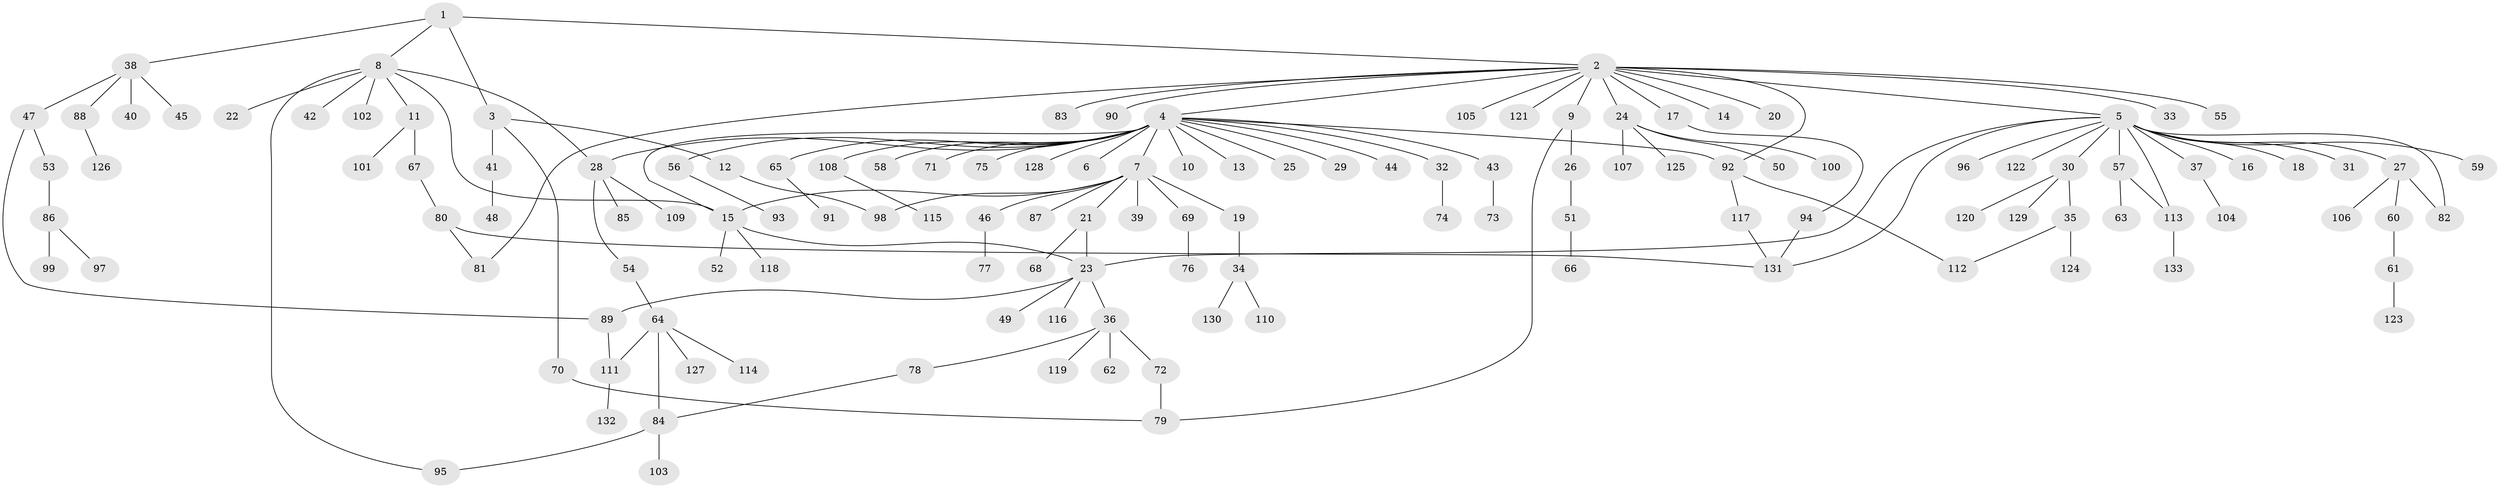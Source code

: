 // Generated by graph-tools (version 1.1) at 2025/01/03/09/25 03:01:43]
// undirected, 133 vertices, 152 edges
graph export_dot {
graph [start="1"]
  node [color=gray90,style=filled];
  1;
  2;
  3;
  4;
  5;
  6;
  7;
  8;
  9;
  10;
  11;
  12;
  13;
  14;
  15;
  16;
  17;
  18;
  19;
  20;
  21;
  22;
  23;
  24;
  25;
  26;
  27;
  28;
  29;
  30;
  31;
  32;
  33;
  34;
  35;
  36;
  37;
  38;
  39;
  40;
  41;
  42;
  43;
  44;
  45;
  46;
  47;
  48;
  49;
  50;
  51;
  52;
  53;
  54;
  55;
  56;
  57;
  58;
  59;
  60;
  61;
  62;
  63;
  64;
  65;
  66;
  67;
  68;
  69;
  70;
  71;
  72;
  73;
  74;
  75;
  76;
  77;
  78;
  79;
  80;
  81;
  82;
  83;
  84;
  85;
  86;
  87;
  88;
  89;
  90;
  91;
  92;
  93;
  94;
  95;
  96;
  97;
  98;
  99;
  100;
  101;
  102;
  103;
  104;
  105;
  106;
  107;
  108;
  109;
  110;
  111;
  112;
  113;
  114;
  115;
  116;
  117;
  118;
  119;
  120;
  121;
  122;
  123;
  124;
  125;
  126;
  127;
  128;
  129;
  130;
  131;
  132;
  133;
  1 -- 2;
  1 -- 3;
  1 -- 8;
  1 -- 38;
  2 -- 4;
  2 -- 5;
  2 -- 9;
  2 -- 14;
  2 -- 17;
  2 -- 20;
  2 -- 24;
  2 -- 33;
  2 -- 55;
  2 -- 81;
  2 -- 83;
  2 -- 90;
  2 -- 92;
  2 -- 105;
  2 -- 121;
  3 -- 12;
  3 -- 41;
  3 -- 70;
  4 -- 6;
  4 -- 7;
  4 -- 10;
  4 -- 13;
  4 -- 15;
  4 -- 25;
  4 -- 28;
  4 -- 29;
  4 -- 32;
  4 -- 43;
  4 -- 44;
  4 -- 56;
  4 -- 58;
  4 -- 65;
  4 -- 71;
  4 -- 75;
  4 -- 92;
  4 -- 108;
  4 -- 128;
  5 -- 16;
  5 -- 18;
  5 -- 23;
  5 -- 27;
  5 -- 30;
  5 -- 31;
  5 -- 37;
  5 -- 57;
  5 -- 59;
  5 -- 82;
  5 -- 96;
  5 -- 113;
  5 -- 122;
  5 -- 131;
  7 -- 15;
  7 -- 19;
  7 -- 21;
  7 -- 39;
  7 -- 46;
  7 -- 69;
  7 -- 87;
  7 -- 98;
  8 -- 11;
  8 -- 15;
  8 -- 22;
  8 -- 28;
  8 -- 42;
  8 -- 95;
  8 -- 102;
  9 -- 26;
  9 -- 79;
  11 -- 67;
  11 -- 101;
  12 -- 98;
  15 -- 23;
  15 -- 52;
  15 -- 118;
  17 -- 94;
  19 -- 34;
  21 -- 23;
  21 -- 68;
  23 -- 36;
  23 -- 49;
  23 -- 89;
  23 -- 116;
  24 -- 50;
  24 -- 100;
  24 -- 107;
  24 -- 125;
  26 -- 51;
  27 -- 60;
  27 -- 82;
  27 -- 106;
  28 -- 54;
  28 -- 85;
  28 -- 109;
  30 -- 35;
  30 -- 120;
  30 -- 129;
  32 -- 74;
  34 -- 110;
  34 -- 130;
  35 -- 112;
  35 -- 124;
  36 -- 62;
  36 -- 72;
  36 -- 78;
  36 -- 119;
  37 -- 104;
  38 -- 40;
  38 -- 45;
  38 -- 47;
  38 -- 88;
  41 -- 48;
  43 -- 73;
  46 -- 77;
  47 -- 53;
  47 -- 89;
  51 -- 66;
  53 -- 86;
  54 -- 64;
  56 -- 93;
  57 -- 63;
  57 -- 113;
  60 -- 61;
  61 -- 123;
  64 -- 84;
  64 -- 111;
  64 -- 114;
  64 -- 127;
  65 -- 91;
  67 -- 80;
  69 -- 76;
  70 -- 79;
  72 -- 79;
  78 -- 84;
  80 -- 81;
  80 -- 131;
  84 -- 95;
  84 -- 103;
  86 -- 97;
  86 -- 99;
  88 -- 126;
  89 -- 111;
  92 -- 112;
  92 -- 117;
  94 -- 131;
  108 -- 115;
  111 -- 132;
  113 -- 133;
  117 -- 131;
}
